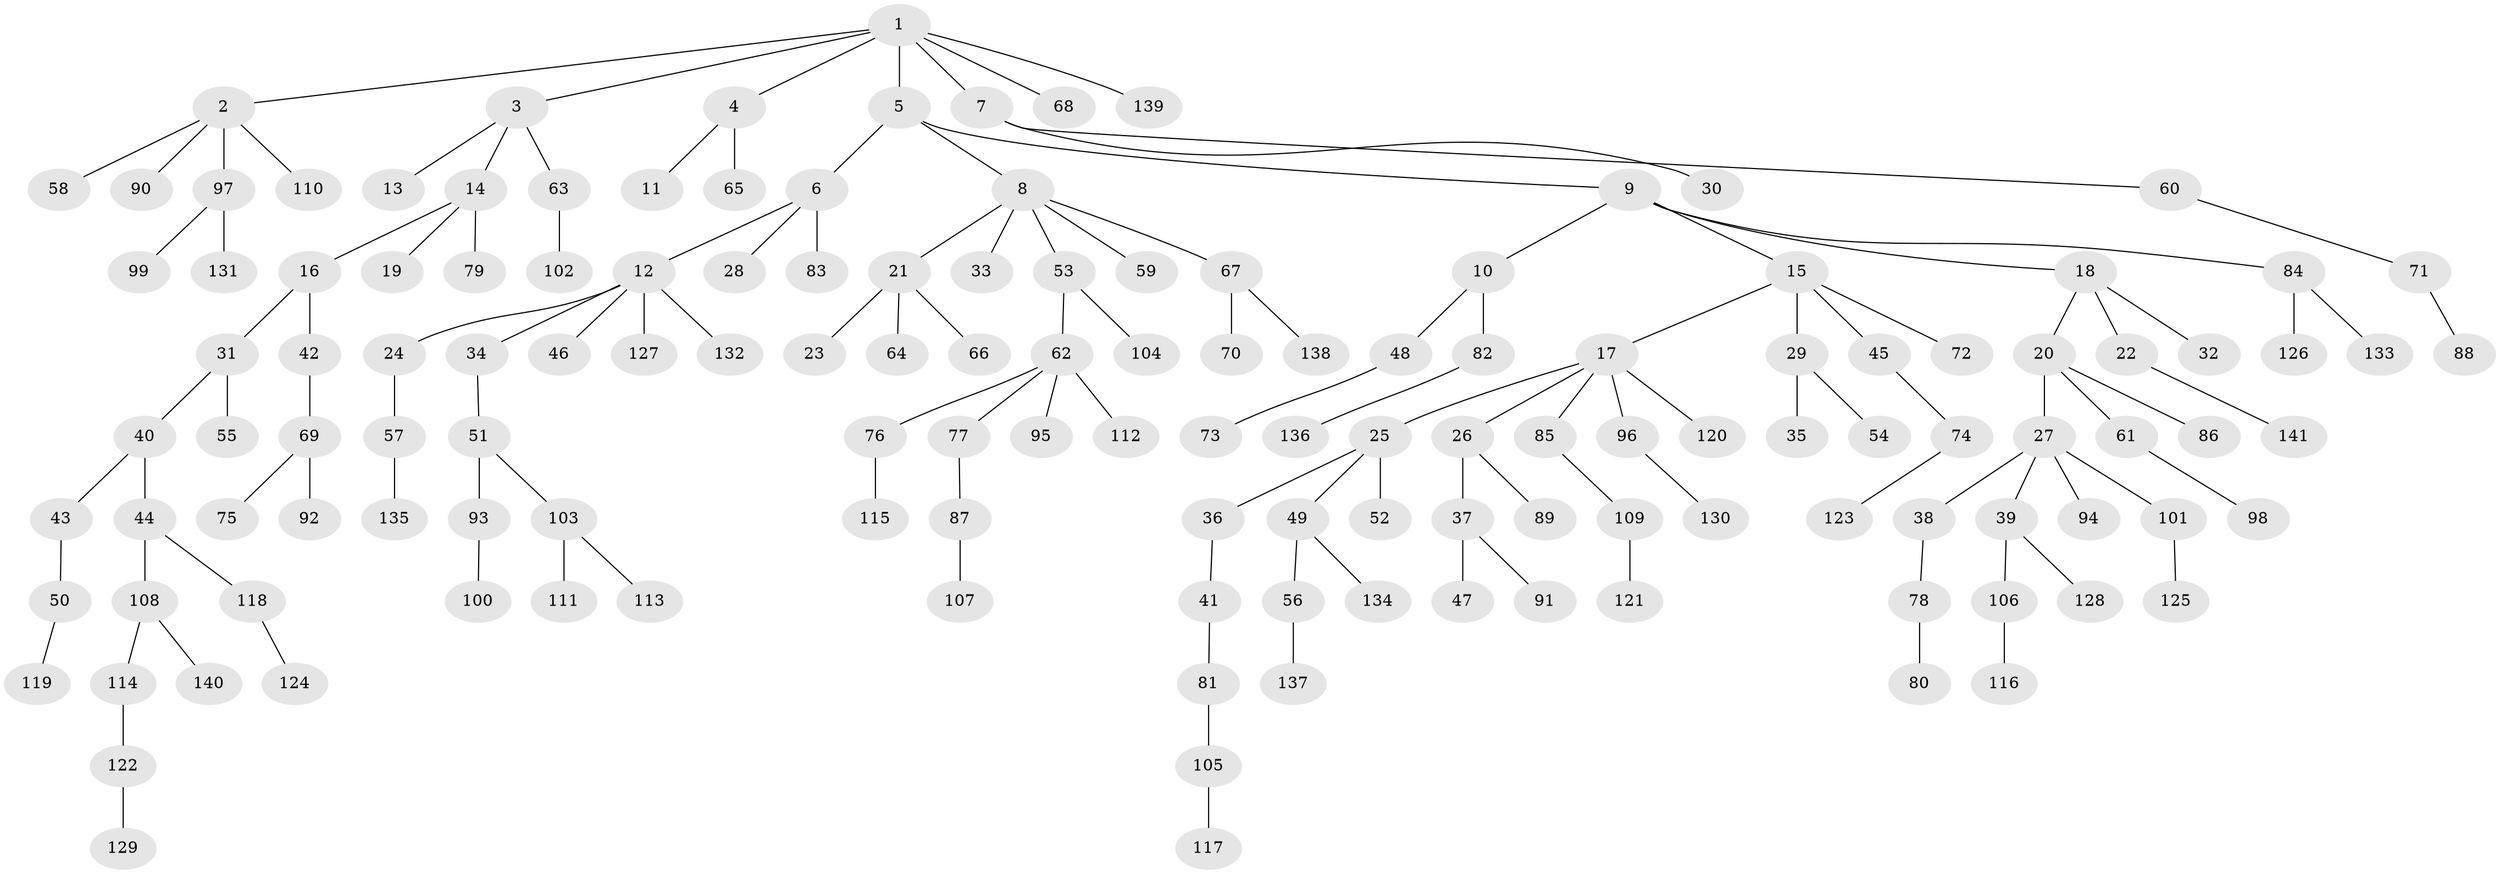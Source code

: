 // coarse degree distribution, {6: 0.020618556701030927, 4: 0.061855670103092786, 2: 0.2268041237113402, 3: 0.12371134020618557, 7: 0.010309278350515464, 8: 0.010309278350515464, 1: 0.5257731958762887, 5: 0.020618556701030927}
// Generated by graph-tools (version 1.1) at 2025/24/03/03/25 07:24:07]
// undirected, 141 vertices, 140 edges
graph export_dot {
graph [start="1"]
  node [color=gray90,style=filled];
  1;
  2;
  3;
  4;
  5;
  6;
  7;
  8;
  9;
  10;
  11;
  12;
  13;
  14;
  15;
  16;
  17;
  18;
  19;
  20;
  21;
  22;
  23;
  24;
  25;
  26;
  27;
  28;
  29;
  30;
  31;
  32;
  33;
  34;
  35;
  36;
  37;
  38;
  39;
  40;
  41;
  42;
  43;
  44;
  45;
  46;
  47;
  48;
  49;
  50;
  51;
  52;
  53;
  54;
  55;
  56;
  57;
  58;
  59;
  60;
  61;
  62;
  63;
  64;
  65;
  66;
  67;
  68;
  69;
  70;
  71;
  72;
  73;
  74;
  75;
  76;
  77;
  78;
  79;
  80;
  81;
  82;
  83;
  84;
  85;
  86;
  87;
  88;
  89;
  90;
  91;
  92;
  93;
  94;
  95;
  96;
  97;
  98;
  99;
  100;
  101;
  102;
  103;
  104;
  105;
  106;
  107;
  108;
  109;
  110;
  111;
  112;
  113;
  114;
  115;
  116;
  117;
  118;
  119;
  120;
  121;
  122;
  123;
  124;
  125;
  126;
  127;
  128;
  129;
  130;
  131;
  132;
  133;
  134;
  135;
  136;
  137;
  138;
  139;
  140;
  141;
  1 -- 2;
  1 -- 3;
  1 -- 4;
  1 -- 5;
  1 -- 7;
  1 -- 68;
  1 -- 139;
  2 -- 58;
  2 -- 90;
  2 -- 97;
  2 -- 110;
  3 -- 13;
  3 -- 14;
  3 -- 63;
  4 -- 11;
  4 -- 65;
  5 -- 6;
  5 -- 8;
  5 -- 9;
  6 -- 12;
  6 -- 28;
  6 -- 83;
  7 -- 30;
  7 -- 60;
  8 -- 21;
  8 -- 33;
  8 -- 53;
  8 -- 59;
  8 -- 67;
  9 -- 10;
  9 -- 15;
  9 -- 18;
  9 -- 84;
  10 -- 48;
  10 -- 82;
  12 -- 24;
  12 -- 34;
  12 -- 46;
  12 -- 127;
  12 -- 132;
  14 -- 16;
  14 -- 19;
  14 -- 79;
  15 -- 17;
  15 -- 29;
  15 -- 45;
  15 -- 72;
  16 -- 31;
  16 -- 42;
  17 -- 25;
  17 -- 26;
  17 -- 85;
  17 -- 96;
  17 -- 120;
  18 -- 20;
  18 -- 22;
  18 -- 32;
  20 -- 27;
  20 -- 61;
  20 -- 86;
  21 -- 23;
  21 -- 64;
  21 -- 66;
  22 -- 141;
  24 -- 57;
  25 -- 36;
  25 -- 49;
  25 -- 52;
  26 -- 37;
  26 -- 89;
  27 -- 38;
  27 -- 39;
  27 -- 94;
  27 -- 101;
  29 -- 35;
  29 -- 54;
  31 -- 40;
  31 -- 55;
  34 -- 51;
  36 -- 41;
  37 -- 47;
  37 -- 91;
  38 -- 78;
  39 -- 106;
  39 -- 128;
  40 -- 43;
  40 -- 44;
  41 -- 81;
  42 -- 69;
  43 -- 50;
  44 -- 108;
  44 -- 118;
  45 -- 74;
  48 -- 73;
  49 -- 56;
  49 -- 134;
  50 -- 119;
  51 -- 93;
  51 -- 103;
  53 -- 62;
  53 -- 104;
  56 -- 137;
  57 -- 135;
  60 -- 71;
  61 -- 98;
  62 -- 76;
  62 -- 77;
  62 -- 95;
  62 -- 112;
  63 -- 102;
  67 -- 70;
  67 -- 138;
  69 -- 75;
  69 -- 92;
  71 -- 88;
  74 -- 123;
  76 -- 115;
  77 -- 87;
  78 -- 80;
  81 -- 105;
  82 -- 136;
  84 -- 126;
  84 -- 133;
  85 -- 109;
  87 -- 107;
  93 -- 100;
  96 -- 130;
  97 -- 99;
  97 -- 131;
  101 -- 125;
  103 -- 111;
  103 -- 113;
  105 -- 117;
  106 -- 116;
  108 -- 114;
  108 -- 140;
  109 -- 121;
  114 -- 122;
  118 -- 124;
  122 -- 129;
}
